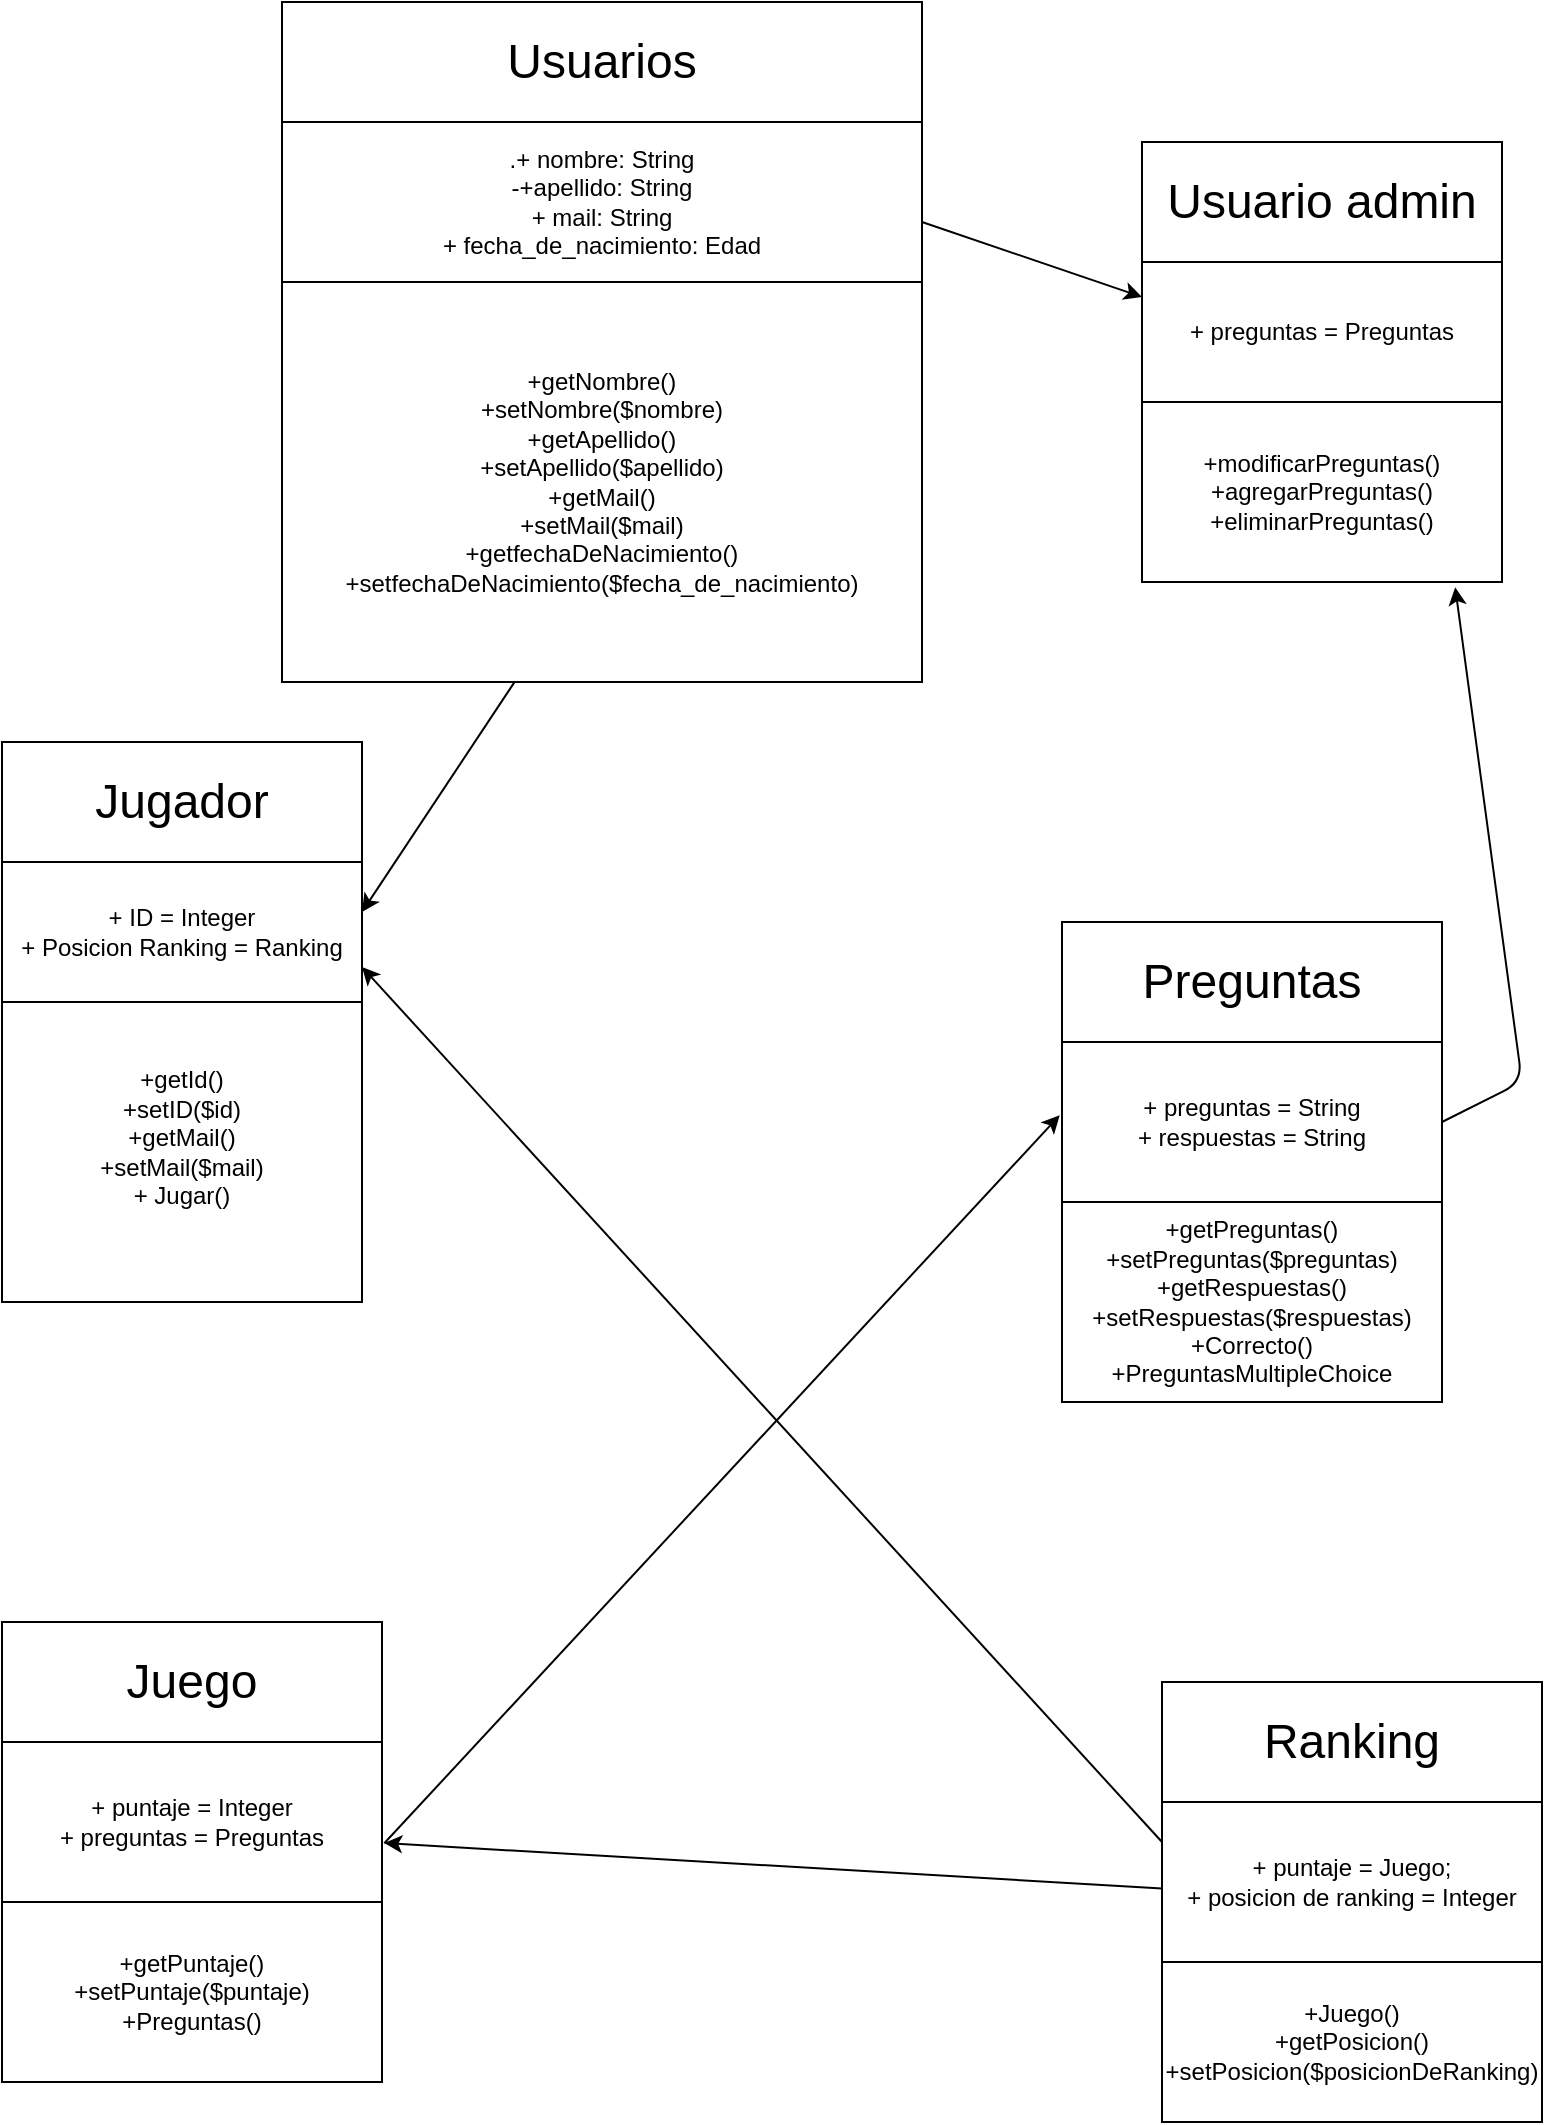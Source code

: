 <mxfile version="12.5.8" type="device"><diagram id="G8ZuNfVaHZLfJAySNYXS" name="Page-1"><mxGraphModel dx="1038" dy="548" grid="1" gridSize="10" guides="1" tooltips="1" connect="1" arrows="1" fold="1" page="1" pageScale="1" pageWidth="827" pageHeight="1169" math="0" shadow="0"><root><mxCell id="0"/><mxCell id="1" parent="0"/><mxCell id="9mfTm4Y41omwCs-Cqhgz-3" value="&lt;font style=&quot;font-size: 24px&quot;&gt;Juego&lt;/font&gt;" style="rounded=0;whiteSpace=wrap;html=1;" parent="1" vertex="1"><mxGeometry x="50" y="890" width="190" height="60" as="geometry"/></mxCell><mxCell id="9mfTm4Y41omwCs-Cqhgz-26" value="" style="edgeStyle=orthogonalEdgeStyle;rounded=0;orthogonalLoop=1;jettySize=auto;html=1;" parent="1" source="9mfTm4Y41omwCs-Cqhgz-4" target="9mfTm4Y41omwCs-Cqhgz-25" edge="1"><mxGeometry relative="1" as="geometry"/></mxCell><mxCell id="9mfTm4Y41omwCs-Cqhgz-4" value="+ puntaje = Juego;&lt;br&gt;+ posicion de ranking = Integer" style="rounded=0;whiteSpace=wrap;html=1;" parent="1" vertex="1"><mxGeometry x="630" y="980" width="190" height="80" as="geometry"/></mxCell><mxCell id="9mfTm4Y41omwCs-Cqhgz-25" value="+Juego()&lt;br&gt;+getPosicion()&lt;br&gt;+setPosicion($posicionDeRanking)" style="rounded=0;whiteSpace=wrap;html=1;" parent="1" vertex="1"><mxGeometry x="630" y="1060" width="190" height="80" as="geometry"/></mxCell><mxCell id="9mfTm4Y41omwCs-Cqhgz-5" value="&lt;font style=&quot;font-size: 24px&quot;&gt;Usuarios&lt;/font&gt;" style="rounded=0;whiteSpace=wrap;html=1;" parent="1" vertex="1"><mxGeometry x="190" y="80" width="320" height="60" as="geometry"/></mxCell><mxCell id="9mfTm4Y41omwCs-Cqhgz-7" value="&lt;font style=&quot;font-size: 24px&quot;&gt;Preguntas&lt;/font&gt;" style="rounded=0;whiteSpace=wrap;html=1;" parent="1" vertex="1"><mxGeometry x="580" y="540" width="190" height="60" as="geometry"/></mxCell><mxCell id="9mfTm4Y41omwCs-Cqhgz-9" value="+ preguntas = String&lt;br&gt;+ respuestas = String&lt;br&gt;" style="rounded=0;whiteSpace=wrap;html=1;" parent="1" vertex="1"><mxGeometry x="580" y="600" width="190" height="80" as="geometry"/></mxCell><mxCell id="9mfTm4Y41omwCs-Cqhgz-14" value=".+ nombre: String&lt;br&gt;-+apellido: String&lt;br&gt;+ mail: String&lt;br&gt;+ fecha_de_nacimiento: Edad" style="rounded=0;whiteSpace=wrap;html=1;" parent="1" vertex="1"><mxGeometry x="190" y="140" width="320" height="80" as="geometry"/></mxCell><mxCell id="9mfTm4Y41omwCs-Cqhgz-15" value="&lt;font style=&quot;font-size: 24px&quot;&gt;Ranking&lt;/font&gt;" style="rounded=0;whiteSpace=wrap;html=1;" parent="1" vertex="1"><mxGeometry x="630" y="920" width="190" height="60" as="geometry"/></mxCell><mxCell id="9mfTm4Y41omwCs-Cqhgz-18" value="+getNombre()&lt;br&gt;+setNombre($nombre)&lt;br&gt;+getApellido()&lt;br&gt;+setApellido($apellido)&lt;br&gt;+getMail()&lt;br&gt;+setMail($mail)&lt;br&gt;+getfechaDeNacimiento()&lt;br&gt;+setfechaDeNacimiento($fecha_de_nacimiento)" style="rounded=0;whiteSpace=wrap;html=1;" parent="1" vertex="1"><mxGeometry x="190" y="220" width="320" height="200" as="geometry"/></mxCell><mxCell id="9mfTm4Y41omwCs-Cqhgz-19" value="" style="endArrow=classic;html=1;entryX=-0.006;entryY=0.458;entryDx=0;entryDy=0;entryPerimeter=0;exitX=1.006;exitY=0.633;exitDx=0;exitDy=0;exitPerimeter=0;" parent="1" source="9mfTm4Y41omwCs-Cqhgz-23" target="9mfTm4Y41omwCs-Cqhgz-9" edge="1"><mxGeometry width="50" height="50" relative="1" as="geometry"><mxPoint x="330" y="620" as="sourcePoint"/><mxPoint x="290" y="530" as="targetPoint"/></mxGeometry></mxCell><mxCell id="9mfTm4Y41omwCs-Cqhgz-21" value="" style="endArrow=classic;html=1;exitX=0;exitY=0.54;exitDx=0;exitDy=0;exitPerimeter=0;entryX=1.006;entryY=0.632;entryDx=0;entryDy=0;entryPerimeter=0;" parent="1" source="9mfTm4Y41omwCs-Cqhgz-4" target="9mfTm4Y41omwCs-Cqhgz-23" edge="1"><mxGeometry width="50" height="50" relative="1" as="geometry"><mxPoint x="50" y="1330" as="sourcePoint"/><mxPoint x="280" y="660" as="targetPoint"/><Array as="points"/></mxGeometry></mxCell><mxCell id="9mfTm4Y41omwCs-Cqhgz-22" value="+getPreguntas()&lt;br&gt;+setPreguntas($preguntas)&lt;br&gt;+getRespuestas()&lt;br&gt;+setRespuestas($respuestas)&lt;br&gt;+Correcto()&lt;br&gt;+PreguntasMultipleChoice" style="rounded=0;whiteSpace=wrap;html=1;" parent="1" vertex="1"><mxGeometry x="580" y="680" width="190" height="100" as="geometry"/></mxCell><mxCell id="9mfTm4Y41omwCs-Cqhgz-23" value="&lt;span style=&quot;white-space: normal&quot;&gt;+ puntaje = Integer&lt;/span&gt;&lt;br style=&quot;white-space: normal&quot;&gt;&lt;span style=&quot;white-space: normal&quot;&gt;+ preguntas = Preguntas&lt;/span&gt;" style="rounded=0;whiteSpace=wrap;html=1;" parent="1" vertex="1"><mxGeometry x="50" y="950" width="190" height="80" as="geometry"/></mxCell><mxCell id="9mfTm4Y41omwCs-Cqhgz-24" value="+getPuntaje()&lt;br&gt;+setPuntaje($puntaje)&lt;br&gt;+Preguntas()" style="rounded=0;whiteSpace=wrap;html=1;" parent="1" vertex="1"><mxGeometry x="50" y="1030" width="190" height="90" as="geometry"/></mxCell><mxCell id="9mfTm4Y41omwCs-Cqhgz-27" value="&lt;font style=&quot;font-size: 24px&quot;&gt;Jugador&lt;/font&gt;" style="rounded=0;whiteSpace=wrap;html=1;" parent="1" vertex="1"><mxGeometry x="50" y="450" width="180" height="60" as="geometry"/></mxCell><mxCell id="9mfTm4Y41omwCs-Cqhgz-28" value="+ ID = Integer&lt;br&gt;+ Posicion Ranking = Ranking" style="rounded=0;whiteSpace=wrap;html=1;" parent="1" vertex="1"><mxGeometry x="50" y="510" width="180" height="70" as="geometry"/></mxCell><mxCell id="9mfTm4Y41omwCs-Cqhgz-29" value="&lt;span style=&quot;white-space: normal&quot;&gt;+getId()&lt;/span&gt;&lt;br style=&quot;white-space: normal&quot;&gt;&lt;span style=&quot;white-space: normal&quot;&gt;+setID($id)&lt;br&gt;&lt;/span&gt;+getMail()&lt;br&gt;+setMail($mail)&lt;br&gt;&lt;span style=&quot;white-space: normal&quot;&gt;+ Jugar()&lt;br&gt;&lt;br&gt;&lt;/span&gt;" style="rounded=0;whiteSpace=wrap;html=1;" parent="1" vertex="1"><mxGeometry x="50" y="580" width="180" height="150" as="geometry"/></mxCell><mxCell id="9mfTm4Y41omwCs-Cqhgz-30" value="" style="endArrow=classic;html=1;exitX=0;exitY=0.25;exitDx=0;exitDy=0;entryX=1;entryY=0.75;entryDx=0;entryDy=0;" parent="1" source="9mfTm4Y41omwCs-Cqhgz-4" target="9mfTm4Y41omwCs-Cqhgz-28" edge="1"><mxGeometry width="50" height="50" relative="1" as="geometry"><mxPoint x="50" y="1210" as="sourcePoint"/><mxPoint x="100" y="1160" as="targetPoint"/><Array as="points"/></mxGeometry></mxCell><mxCell id="9mfTm4Y41omwCs-Cqhgz-31" value="" style="endArrow=classic;html=1;entryX=1;entryY=0.357;entryDx=0;entryDy=0;entryPerimeter=0;exitX=0.363;exitY=1.001;exitDx=0;exitDy=0;exitPerimeter=0;" parent="1" source="9mfTm4Y41omwCs-Cqhgz-18" target="9mfTm4Y41omwCs-Cqhgz-28" edge="1"><mxGeometry width="50" height="50" relative="1" as="geometry"><mxPoint x="380" y="450" as="sourcePoint"/><mxPoint x="430" y="400" as="targetPoint"/></mxGeometry></mxCell><mxCell id="9mfTm4Y41omwCs-Cqhgz-32" value="&lt;font style=&quot;font-size: 24px&quot;&gt;Usuario admin&lt;/font&gt;" style="rounded=0;whiteSpace=wrap;html=1;fontSize=22;" parent="1" vertex="1"><mxGeometry x="620" y="150" width="180" height="60" as="geometry"/></mxCell><mxCell id="5DuygY_hSCZ0MKC7dR0c-2" style="edgeStyle=orthogonalEdgeStyle;rounded=0;orthogonalLoop=1;jettySize=auto;html=1;exitX=0;exitY=0.25;exitDx=0;exitDy=0;" edge="1" parent="1" source="9mfTm4Y41omwCs-Cqhgz-33"><mxGeometry relative="1" as="geometry"><mxPoint x="620" y="228" as="targetPoint"/></mxGeometry></mxCell><mxCell id="9mfTm4Y41omwCs-Cqhgz-33" value="+ preguntas = Preguntas" style="rounded=0;whiteSpace=wrap;html=1;" parent="1" vertex="1"><mxGeometry x="620" y="210" width="180" height="70" as="geometry"/></mxCell><mxCell id="9mfTm4Y41omwCs-Cqhgz-34" value="+modificarPreguntas()&lt;br&gt;+agregarPreguntas()&lt;br&gt;+eliminarPreguntas()" style="rounded=0;whiteSpace=wrap;html=1;" parent="1" vertex="1"><mxGeometry x="620" y="280" width="180" height="90" as="geometry"/></mxCell><mxCell id="9mfTm4Y41omwCs-Cqhgz-36" value="" style="endArrow=classic;html=1;entryX=0.87;entryY=1.029;entryDx=0;entryDy=0;entryPerimeter=0;" parent="1" target="9mfTm4Y41omwCs-Cqhgz-34" edge="1"><mxGeometry width="50" height="50" relative="1" as="geometry"><mxPoint x="770" y="640" as="sourcePoint"/><mxPoint x="820" y="590" as="targetPoint"/><Array as="points"><mxPoint x="810" y="620"/></Array></mxGeometry></mxCell><mxCell id="5DuygY_hSCZ0MKC7dR0c-1" value="" style="endArrow=classic;html=1;entryX=0;entryY=0.25;entryDx=0;entryDy=0;" edge="1" parent="1" target="9mfTm4Y41omwCs-Cqhgz-33"><mxGeometry width="50" height="50" relative="1" as="geometry"><mxPoint x="510" y="190" as="sourcePoint"/><mxPoint x="560" y="140" as="targetPoint"/></mxGeometry></mxCell></root></mxGraphModel></diagram></mxfile>
